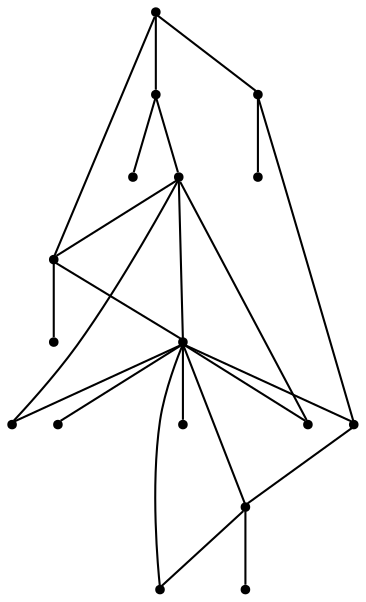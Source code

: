 graph {
  node [shape=point,comment="{\"directed\":false,\"doi\":\"10.1007/978-3-030-04414-5_24\",\"figure\":\"1 (1)\"}"]

  v0 [pos="733.9043875035804,339.11564341223027"]
  v1 [pos="573.8789201165554,312.4449530712933"]
  v2 [pos="600.5498101515869,392.45676974355064"]
  v3 [pos="333.84068724180884,499.13927675674483"]
  v4 [pos="707.2334974685489,419.12746008448755"]
  v5 [pos="400.5179759178056,352.45098858269876"]
  v6 [pos="387.18249910608085,419.12746008448755"]
  v7 [pos="760.5753411270298,419.12746008448755"]
  v8 [pos="707.2334974685489,259.10382673997293"]
  v9 [pos="680.5626074335173,312.4449530712933"]
  v10 [pos="653.891653810068,472.468586415808"]
  v11 [pos="573.8789201165554,472.4685864158079"]
  v12 [pos="547.2080300815237,365.7863337531671"]
  v13 [pos="520.5370764580744,179.0920100677156"]
  v14 [pos="413.85342093532137,285.7745170809099"]
  v15 [pos="440.5243427645619,365.7863337531671"]
  v16 [pos="413.85342093532137,472.4685864158079"]

  v0 -- v1 [id="-1",pos="733.9043875035804,339.11564341223027 679.3373858013141,355.9055778005992 620.0529501552933,346.02507619858466 573.8789201165554,312.4449530712933"]
  v6 -- v16 [id="-2",pos="387.18249910608085,419.12746008448755 413.85342093532137,472.4685864158079 413.85342093532137,472.4685864158079 413.85342093532137,472.4685864158079"]
  v6 -- v3 [id="-3",pos="387.18249910608085,419.12746008448755 333.84068724180884,499.13927675674483 333.84068724180884,499.13927675674483 333.84068724180884,499.13927675674483"]
  v14 -- v15 [id="-4",pos="413.85342093532137,285.7745170809099 440.5243427645619,365.7863337531671 440.5243427645619,365.7863337531671 440.5243427645619,365.7863337531671"]
  v14 -- v5 [id="-5",pos="413.85342093532137,285.7745170809099 400.5179759178056,352.45098858269876 400.5179759178056,352.45098858269876 400.5179759178056,352.45098858269876"]
  v5 -- v6 [id="-6",pos="400.5179759178056,352.45098858269876 387.18249910608085,419.12746008448755 387.18249910608085,419.12746008448755 387.18249910608085,419.12746008448755"]
  v13 -- v8 [id="-7",pos="520.5370764580744,179.0920100677156 707.2334974685489,259.10382673997293 707.2334974685489,259.10382673997293 707.2334974685489,259.10382673997293"]
  v13 -- v1 [id="-8",pos="520.5370764580744,179.0920100677156 573.8789201165554,312.4449530712933 573.8789201165554,312.4449530712933 573.8789201165554,312.4449530712933"]
  v13 -- v14 [id="-9",pos="520.5370764580744,179.0920100677156 413.85342093532137,285.7745170809099 413.85342093532137,285.7745170809099 413.85342093532137,285.7745170809099"]
  v1 -- v2 [id="-10",pos="573.8789201165554,312.4449530712933 600.5498101515869,392.45676974355064 600.5498101515869,392.45676974355064 600.5498101515869,392.45676974355064"]
  v1 -- v12 [id="-11",pos="573.8789201165554,312.4449530712933 547.2080300815237,365.7863337531671 547.2080300815237,365.7863337531671 547.2080300815237,365.7863337531671"]
  v2 -- v0 [id="-12",pos="600.5498101515869,392.45676974355064 733.9043875035804,339.11564341223027 733.9043875035804,339.11564341223027 733.9043875035804,339.11564341223027"]
  v2 -- v11 [id="-13",pos="600.5498101515869,392.45676974355064 573.8789201165554,472.4685864158079 573.8789201165554,472.4685864158079 573.8789201165554,472.4685864158079"]
  v2 -- v10 [id="-16",pos="600.5498101515869,392.45676974355064 653.891653810068,472.468586415808 653.891653810068,472.468586415808 653.891653810068,472.468586415808"]
  v8 -- v0 [id="-17",pos="707.2334974685489,259.10382673997293 733.9043875035804,339.11564341223027 733.9043875035804,339.11564341223027 733.9043875035804,339.11564341223027"]
  v8 -- v9 [id="-18",pos="707.2334974685489,259.10382673997293 680.5626074335173,312.4449530712933 680.5626074335173,312.4449530712933 680.5626074335173,312.4449530712933"]
  v0 -- v4 [id="-19",pos="733.9043875035804,339.11564341223027 707.2334974685489,419.12746008448755 707.2334974685489,419.12746008448755 707.2334974685489,419.12746008448755"]
  v0 -- v7 [id="-20",pos="733.9043875035804,339.11564341223027 760.5753411270298,419.12746008448755 760.5753411270298,419.12746008448755 760.5753411270298,419.12746008448755"]
  v2 -- v7 [id="-21",pos="600.5498101515869,392.45676974355064 653.891653810068,445.797896074871 707.2334974685489,454.6910088281232 760.5753411270298,419.12746008448755"]
  v2 -- v6 [id="-22",pos="600.5498101515869,392.45676974355064 545.7369120380828,452.74904235200256 455.1516818702371,464.07578120132837 387.18249910608085,419.12746008448755"]
  v2 -- v5 [id="-23",pos="600.5498101515869,392.45676974355064 533.4682899042847,432.32927121435836 447.1045676105674,415.05607077430255 400.5179759178056,352.45098858269876"]
  v2 -- v3 [id="-24",pos="600.5498101515869,392.45676974355064 547.2080300815237,481.3614448185066 458.3063350664389,516.9209239532859 333.84068724180884,499.13927675674483"]
  v2 -- v4 [id="-26",pos="600.5498101515869,392.45676974355064 629.9295031921316,417.6397636969526 669.4566359289076,427.5245892583769 707.2334974685489,419.12746008448755"]
}